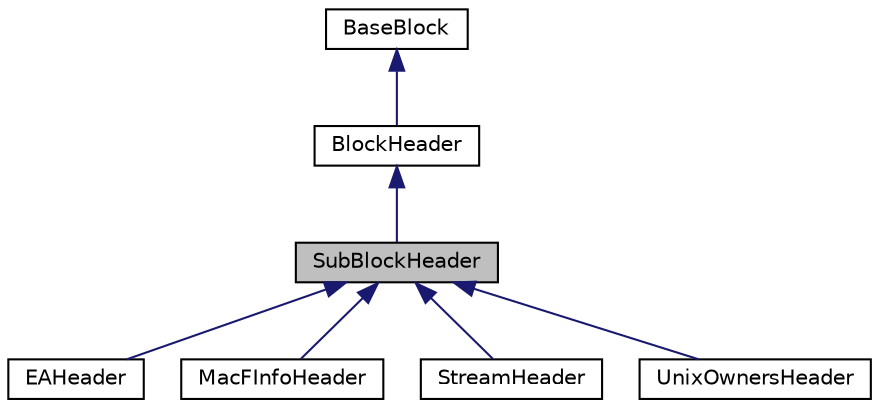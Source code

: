 digraph "SubBlockHeader"
{
 // LATEX_PDF_SIZE
  edge [fontname="Helvetica",fontsize="10",labelfontname="Helvetica",labelfontsize="10"];
  node [fontname="Helvetica",fontsize="10",shape=record];
  Node1 [label="SubBlockHeader",height=0.2,width=0.4,color="black", fillcolor="grey75", style="filled", fontcolor="black",tooltip=" "];
  Node2 -> Node1 [dir="back",color="midnightblue",fontsize="10",style="solid",fontname="Helvetica"];
  Node2 [label="BlockHeader",height=0.2,width=0.4,color="black", fillcolor="white", style="filled",URL="$structBlockHeader.html",tooltip=" "];
  Node3 -> Node2 [dir="back",color="midnightblue",fontsize="10",style="solid",fontname="Helvetica"];
  Node3 [label="BaseBlock",height=0.2,width=0.4,color="black", fillcolor="white", style="filled",URL="$structBaseBlock.html",tooltip=" "];
  Node1 -> Node4 [dir="back",color="midnightblue",fontsize="10",style="solid",fontname="Helvetica"];
  Node4 [label="EAHeader",height=0.2,width=0.4,color="black", fillcolor="white", style="filled",URL="$structEAHeader.html",tooltip=" "];
  Node1 -> Node5 [dir="back",color="midnightblue",fontsize="10",style="solid",fontname="Helvetica"];
  Node5 [label="MacFInfoHeader",height=0.2,width=0.4,color="black", fillcolor="white", style="filled",URL="$structMacFInfoHeader.html",tooltip=" "];
  Node1 -> Node6 [dir="back",color="midnightblue",fontsize="10",style="solid",fontname="Helvetica"];
  Node6 [label="StreamHeader",height=0.2,width=0.4,color="black", fillcolor="white", style="filled",URL="$structStreamHeader.html",tooltip=" "];
  Node1 -> Node7 [dir="back",color="midnightblue",fontsize="10",style="solid",fontname="Helvetica"];
  Node7 [label="UnixOwnersHeader",height=0.2,width=0.4,color="black", fillcolor="white", style="filled",URL="$structUnixOwnersHeader.html",tooltip=" "];
}
